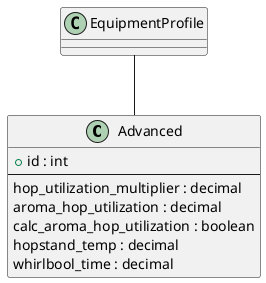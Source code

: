 @startuml
class "Advanced" as Advanced {
    + id : int
    --
    hop_utilization_multiplier : decimal
    aroma_hop_utilization : decimal
    calc_aroma_hop_utilization : boolean
    hopstand_temp : decimal
    whirlbool_time : decimal
}

EquipmentProfile -- Advanced
@enduml